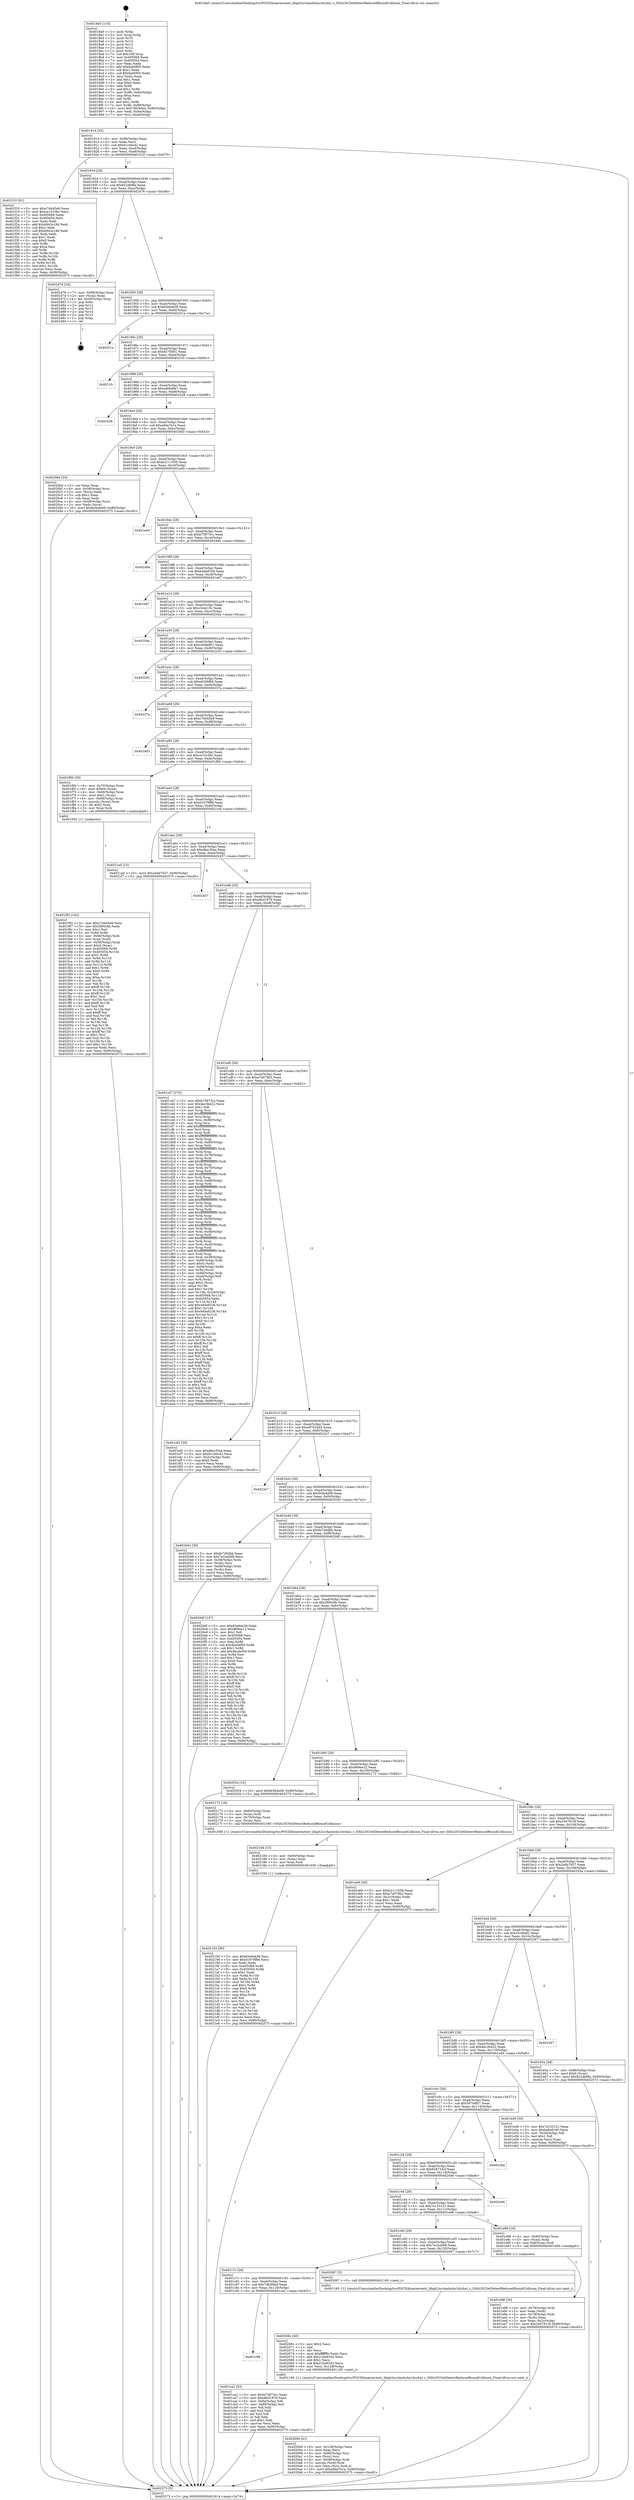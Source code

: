 digraph "0x4018a0" {
  label = "0x4018a0 (/mnt/c/Users/mathe/Desktop/tcc/POCII/binaries/extr_libgit2srchashsha1dcsha1.c_SHA1DCSetDetectReducedRoundCollision_Final-ollvm.out::main(0))"
  labelloc = "t"
  node[shape=record]

  Entry [label="",width=0.3,height=0.3,shape=circle,fillcolor=black,style=filled]
  "0x401914" [label="{
     0x401914 [32]\l
     | [instrs]\l
     &nbsp;&nbsp;0x401914 \<+6\>: mov -0x90(%rbp),%eax\l
     &nbsp;&nbsp;0x40191a \<+2\>: mov %eax,%ecx\l
     &nbsp;&nbsp;0x40191c \<+6\>: sub $0x81c40c42,%ecx\l
     &nbsp;&nbsp;0x401922 \<+6\>: mov %eax,-0xa4(%rbp)\l
     &nbsp;&nbsp;0x401928 \<+6\>: mov %ecx,-0xa8(%rbp)\l
     &nbsp;&nbsp;0x40192e \<+6\>: je 0000000000401f10 \<main+0x670\>\l
  }"]
  "0x401f10" [label="{
     0x401f10 [91]\l
     | [instrs]\l
     &nbsp;&nbsp;0x401f10 \<+5\>: mov $0xc7d445e9,%eax\l
     &nbsp;&nbsp;0x401f15 \<+5\>: mov $0xce1010bc,%ecx\l
     &nbsp;&nbsp;0x401f1a \<+7\>: mov 0x405068,%edx\l
     &nbsp;&nbsp;0x401f21 \<+7\>: mov 0x405054,%esi\l
     &nbsp;&nbsp;0x401f28 \<+2\>: mov %edx,%edi\l
     &nbsp;&nbsp;0x401f2a \<+6\>: add $0xb942e18d,%edi\l
     &nbsp;&nbsp;0x401f30 \<+3\>: sub $0x1,%edi\l
     &nbsp;&nbsp;0x401f33 \<+6\>: sub $0xb942e18d,%edi\l
     &nbsp;&nbsp;0x401f39 \<+3\>: imul %edi,%edx\l
     &nbsp;&nbsp;0x401f3c \<+3\>: and $0x1,%edx\l
     &nbsp;&nbsp;0x401f3f \<+3\>: cmp $0x0,%edx\l
     &nbsp;&nbsp;0x401f42 \<+4\>: sete %r8b\l
     &nbsp;&nbsp;0x401f46 \<+3\>: cmp $0xa,%esi\l
     &nbsp;&nbsp;0x401f49 \<+4\>: setl %r9b\l
     &nbsp;&nbsp;0x401f4d \<+3\>: mov %r8b,%r10b\l
     &nbsp;&nbsp;0x401f50 \<+3\>: and %r9b,%r10b\l
     &nbsp;&nbsp;0x401f53 \<+3\>: xor %r9b,%r8b\l
     &nbsp;&nbsp;0x401f56 \<+3\>: or %r8b,%r10b\l
     &nbsp;&nbsp;0x401f59 \<+4\>: test $0x1,%r10b\l
     &nbsp;&nbsp;0x401f5d \<+3\>: cmovne %ecx,%eax\l
     &nbsp;&nbsp;0x401f60 \<+6\>: mov %eax,-0x90(%rbp)\l
     &nbsp;&nbsp;0x401f66 \<+5\>: jmp 0000000000402575 \<main+0xcd5\>\l
  }"]
  "0x401934" [label="{
     0x401934 [28]\l
     | [instrs]\l
     &nbsp;&nbsp;0x401934 \<+5\>: jmp 0000000000401939 \<main+0x99\>\l
     &nbsp;&nbsp;0x401939 \<+6\>: mov -0xa4(%rbp),%eax\l
     &nbsp;&nbsp;0x40193f \<+5\>: sub $0x822dbf8a,%eax\l
     &nbsp;&nbsp;0x401944 \<+6\>: mov %eax,-0xac(%rbp)\l
     &nbsp;&nbsp;0x40194a \<+6\>: je 0000000000402476 \<main+0xbd6\>\l
  }"]
  Exit [label="",width=0.3,height=0.3,shape=circle,fillcolor=black,style=filled,peripheries=2]
  "0x402476" [label="{
     0x402476 [24]\l
     | [instrs]\l
     &nbsp;&nbsp;0x402476 \<+7\>: mov -0x88(%rbp),%rax\l
     &nbsp;&nbsp;0x40247d \<+2\>: mov (%rax),%eax\l
     &nbsp;&nbsp;0x40247f \<+4\>: lea -0x28(%rbp),%rsp\l
     &nbsp;&nbsp;0x402483 \<+1\>: pop %rbx\l
     &nbsp;&nbsp;0x402484 \<+2\>: pop %r12\l
     &nbsp;&nbsp;0x402486 \<+2\>: pop %r13\l
     &nbsp;&nbsp;0x402488 \<+2\>: pop %r14\l
     &nbsp;&nbsp;0x40248a \<+2\>: pop %r15\l
     &nbsp;&nbsp;0x40248c \<+1\>: pop %rbp\l
     &nbsp;&nbsp;0x40248d \<+1\>: ret\l
  }"]
  "0x401950" [label="{
     0x401950 [28]\l
     | [instrs]\l
     &nbsp;&nbsp;0x401950 \<+5\>: jmp 0000000000401955 \<main+0xb5\>\l
     &nbsp;&nbsp;0x401955 \<+6\>: mov -0xa4(%rbp),%eax\l
     &nbsp;&nbsp;0x40195b \<+5\>: sub $0x83e6da38,%eax\l
     &nbsp;&nbsp;0x401960 \<+6\>: mov %eax,-0xb0(%rbp)\l
     &nbsp;&nbsp;0x401966 \<+6\>: je 000000000040251a \<main+0xc7a\>\l
  }"]
  "0x402193" [label="{
     0x402193 [90]\l
     | [instrs]\l
     &nbsp;&nbsp;0x402193 \<+5\>: mov $0x83e6da38,%esi\l
     &nbsp;&nbsp;0x402198 \<+5\>: mov $0xd1979f88,%ecx\l
     &nbsp;&nbsp;0x40219d \<+2\>: xor %edx,%edx\l
     &nbsp;&nbsp;0x40219f \<+8\>: mov 0x405068,%r8d\l
     &nbsp;&nbsp;0x4021a7 \<+8\>: mov 0x405054,%r9d\l
     &nbsp;&nbsp;0x4021af \<+3\>: sub $0x1,%edx\l
     &nbsp;&nbsp;0x4021b2 \<+3\>: mov %r8d,%r10d\l
     &nbsp;&nbsp;0x4021b5 \<+3\>: add %edx,%r10d\l
     &nbsp;&nbsp;0x4021b8 \<+4\>: imul %r10d,%r8d\l
     &nbsp;&nbsp;0x4021bc \<+4\>: and $0x1,%r8d\l
     &nbsp;&nbsp;0x4021c0 \<+4\>: cmp $0x0,%r8d\l
     &nbsp;&nbsp;0x4021c4 \<+4\>: sete %r11b\l
     &nbsp;&nbsp;0x4021c8 \<+4\>: cmp $0xa,%r9d\l
     &nbsp;&nbsp;0x4021cc \<+3\>: setl %bl\l
     &nbsp;&nbsp;0x4021cf \<+3\>: mov %r11b,%r14b\l
     &nbsp;&nbsp;0x4021d2 \<+3\>: and %bl,%r14b\l
     &nbsp;&nbsp;0x4021d5 \<+3\>: xor %bl,%r11b\l
     &nbsp;&nbsp;0x4021d8 \<+3\>: or %r11b,%r14b\l
     &nbsp;&nbsp;0x4021db \<+4\>: test $0x1,%r14b\l
     &nbsp;&nbsp;0x4021df \<+3\>: cmovne %ecx,%esi\l
     &nbsp;&nbsp;0x4021e2 \<+6\>: mov %esi,-0x90(%rbp)\l
     &nbsp;&nbsp;0x4021e8 \<+5\>: jmp 0000000000402575 \<main+0xcd5\>\l
  }"]
  "0x40251a" [label="{
     0x40251a\l
  }", style=dashed]
  "0x40196c" [label="{
     0x40196c [28]\l
     | [instrs]\l
     &nbsp;&nbsp;0x40196c \<+5\>: jmp 0000000000401971 \<main+0xd1\>\l
     &nbsp;&nbsp;0x401971 \<+6\>: mov -0xa4(%rbp),%eax\l
     &nbsp;&nbsp;0x401977 \<+5\>: sub $0x927f3f01,%eax\l
     &nbsp;&nbsp;0x40197c \<+6\>: mov %eax,-0xb4(%rbp)\l
     &nbsp;&nbsp;0x401982 \<+6\>: je 00000000004021fc \<main+0x95c\>\l
  }"]
  "0x402184" [label="{
     0x402184 [15]\l
     | [instrs]\l
     &nbsp;&nbsp;0x402184 \<+4\>: mov -0x60(%rbp),%rax\l
     &nbsp;&nbsp;0x402188 \<+3\>: mov (%rax),%rax\l
     &nbsp;&nbsp;0x40218b \<+3\>: mov %rax,%rdi\l
     &nbsp;&nbsp;0x40218e \<+5\>: call 0000000000401030 \<free@plt\>\l
     | [calls]\l
     &nbsp;&nbsp;0x401030 \{1\} (unknown)\l
  }"]
  "0x4021fc" [label="{
     0x4021fc\l
  }", style=dashed]
  "0x401988" [label="{
     0x401988 [28]\l
     | [instrs]\l
     &nbsp;&nbsp;0x401988 \<+5\>: jmp 000000000040198d \<main+0xed\>\l
     &nbsp;&nbsp;0x40198d \<+6\>: mov -0xa4(%rbp),%eax\l
     &nbsp;&nbsp;0x401993 \<+5\>: sub $0xa46648e7,%eax\l
     &nbsp;&nbsp;0x401998 \<+6\>: mov %eax,-0xb8(%rbp)\l
     &nbsp;&nbsp;0x40199e \<+6\>: je 0000000000402428 \<main+0xb88\>\l
  }"]
  "0x402094" [label="{
     0x402094 [41]\l
     | [instrs]\l
     &nbsp;&nbsp;0x402094 \<+6\>: mov -0x128(%rbp),%ecx\l
     &nbsp;&nbsp;0x40209a \<+3\>: imul %eax,%ecx\l
     &nbsp;&nbsp;0x40209d \<+4\>: mov -0x60(%rbp),%rsi\l
     &nbsp;&nbsp;0x4020a1 \<+3\>: mov (%rsi),%rsi\l
     &nbsp;&nbsp;0x4020a4 \<+4\>: mov -0x58(%rbp),%rdi\l
     &nbsp;&nbsp;0x4020a8 \<+3\>: movslq (%rdi),%rdi\l
     &nbsp;&nbsp;0x4020ab \<+3\>: mov %ecx,(%rsi,%rdi,4)\l
     &nbsp;&nbsp;0x4020ae \<+10\>: movl $0xa9da7b1a,-0x90(%rbp)\l
     &nbsp;&nbsp;0x4020b8 \<+5\>: jmp 0000000000402575 \<main+0xcd5\>\l
  }"]
  "0x402428" [label="{
     0x402428\l
  }", style=dashed]
  "0x4019a4" [label="{
     0x4019a4 [28]\l
     | [instrs]\l
     &nbsp;&nbsp;0x4019a4 \<+5\>: jmp 00000000004019a9 \<main+0x109\>\l
     &nbsp;&nbsp;0x4019a9 \<+6\>: mov -0xa4(%rbp),%eax\l
     &nbsp;&nbsp;0x4019af \<+5\>: sub $0xa9da7b1a,%eax\l
     &nbsp;&nbsp;0x4019b4 \<+6\>: mov %eax,-0xbc(%rbp)\l
     &nbsp;&nbsp;0x4019ba \<+6\>: je 00000000004020bd \<main+0x81d\>\l
  }"]
  "0x40206c" [label="{
     0x40206c [40]\l
     | [instrs]\l
     &nbsp;&nbsp;0x40206c \<+5\>: mov $0x2,%ecx\l
     &nbsp;&nbsp;0x402071 \<+1\>: cltd\l
     &nbsp;&nbsp;0x402072 \<+2\>: idiv %ecx\l
     &nbsp;&nbsp;0x402074 \<+6\>: imul $0xfffffffe,%edx,%ecx\l
     &nbsp;&nbsp;0x40207a \<+6\>: add $0x21be9343,%ecx\l
     &nbsp;&nbsp;0x402080 \<+3\>: add $0x1,%ecx\l
     &nbsp;&nbsp;0x402083 \<+6\>: sub $0x21be9343,%ecx\l
     &nbsp;&nbsp;0x402089 \<+6\>: mov %ecx,-0x128(%rbp)\l
     &nbsp;&nbsp;0x40208f \<+5\>: call 0000000000401160 \<next_i\>\l
     | [calls]\l
     &nbsp;&nbsp;0x401160 \{1\} (/mnt/c/Users/mathe/Desktop/tcc/POCII/binaries/extr_libgit2srchashsha1dcsha1.c_SHA1DCSetDetectReducedRoundCollision_Final-ollvm.out::next_i)\l
  }"]
  "0x4020bd" [label="{
     0x4020bd [34]\l
     | [instrs]\l
     &nbsp;&nbsp;0x4020bd \<+2\>: xor %eax,%eax\l
     &nbsp;&nbsp;0x4020bf \<+4\>: mov -0x58(%rbp),%rcx\l
     &nbsp;&nbsp;0x4020c3 \<+2\>: mov (%rcx),%edx\l
     &nbsp;&nbsp;0x4020c5 \<+3\>: sub $0x1,%eax\l
     &nbsp;&nbsp;0x4020c8 \<+2\>: sub %eax,%edx\l
     &nbsp;&nbsp;0x4020ca \<+4\>: mov -0x58(%rbp),%rcx\l
     &nbsp;&nbsp;0x4020ce \<+2\>: mov %edx,(%rcx)\l
     &nbsp;&nbsp;0x4020d0 \<+10\>: movl $0xfe5b4e09,-0x90(%rbp)\l
     &nbsp;&nbsp;0x4020da \<+5\>: jmp 0000000000402575 \<main+0xcd5\>\l
  }"]
  "0x4019c0" [label="{
     0x4019c0 [28]\l
     | [instrs]\l
     &nbsp;&nbsp;0x4019c0 \<+5\>: jmp 00000000004019c5 \<main+0x125\>\l
     &nbsp;&nbsp;0x4019c5 \<+6\>: mov -0xa4(%rbp),%eax\l
     &nbsp;&nbsp;0x4019cb \<+5\>: sub $0xb211105b,%eax\l
     &nbsp;&nbsp;0x4019d0 \<+6\>: mov %eax,-0xc0(%rbp)\l
     &nbsp;&nbsp;0x4019d6 \<+6\>: je 0000000000401ed4 \<main+0x634\>\l
  }"]
  "0x401f92" [label="{
     0x401f92 [162]\l
     | [instrs]\l
     &nbsp;&nbsp;0x401f92 \<+5\>: mov $0xc7d445e9,%ecx\l
     &nbsp;&nbsp;0x401f97 \<+5\>: mov $0x3f00c8b,%edx\l
     &nbsp;&nbsp;0x401f9c \<+3\>: mov $0x1,%sil\l
     &nbsp;&nbsp;0x401f9f \<+3\>: xor %r8d,%r8d\l
     &nbsp;&nbsp;0x401fa2 \<+4\>: mov -0x60(%rbp),%rdi\l
     &nbsp;&nbsp;0x401fa6 \<+3\>: mov %rax,(%rdi)\l
     &nbsp;&nbsp;0x401fa9 \<+4\>: mov -0x58(%rbp),%rax\l
     &nbsp;&nbsp;0x401fad \<+6\>: movl $0x0,(%rax)\l
     &nbsp;&nbsp;0x401fb3 \<+8\>: mov 0x405068,%r9d\l
     &nbsp;&nbsp;0x401fbb \<+8\>: mov 0x405054,%r10d\l
     &nbsp;&nbsp;0x401fc3 \<+4\>: sub $0x1,%r8d\l
     &nbsp;&nbsp;0x401fc7 \<+3\>: mov %r9d,%r11d\l
     &nbsp;&nbsp;0x401fca \<+3\>: add %r8d,%r11d\l
     &nbsp;&nbsp;0x401fcd \<+4\>: imul %r11d,%r9d\l
     &nbsp;&nbsp;0x401fd1 \<+4\>: and $0x1,%r9d\l
     &nbsp;&nbsp;0x401fd5 \<+4\>: cmp $0x0,%r9d\l
     &nbsp;&nbsp;0x401fd9 \<+3\>: sete %bl\l
     &nbsp;&nbsp;0x401fdc \<+4\>: cmp $0xa,%r10d\l
     &nbsp;&nbsp;0x401fe0 \<+4\>: setl %r14b\l
     &nbsp;&nbsp;0x401fe4 \<+3\>: mov %bl,%r15b\l
     &nbsp;&nbsp;0x401fe7 \<+4\>: xor $0xff,%r15b\l
     &nbsp;&nbsp;0x401feb \<+3\>: mov %r14b,%r12b\l
     &nbsp;&nbsp;0x401fee \<+4\>: xor $0xff,%r12b\l
     &nbsp;&nbsp;0x401ff2 \<+4\>: xor $0x1,%sil\l
     &nbsp;&nbsp;0x401ff6 \<+3\>: mov %r15b,%r13b\l
     &nbsp;&nbsp;0x401ff9 \<+4\>: and $0xff,%r13b\l
     &nbsp;&nbsp;0x401ffd \<+3\>: and %sil,%bl\l
     &nbsp;&nbsp;0x402000 \<+3\>: mov %r12b,%al\l
     &nbsp;&nbsp;0x402003 \<+2\>: and $0xff,%al\l
     &nbsp;&nbsp;0x402005 \<+3\>: and %sil,%r14b\l
     &nbsp;&nbsp;0x402008 \<+3\>: or %bl,%r13b\l
     &nbsp;&nbsp;0x40200b \<+3\>: or %r14b,%al\l
     &nbsp;&nbsp;0x40200e \<+3\>: xor %al,%r13b\l
     &nbsp;&nbsp;0x402011 \<+3\>: or %r12b,%r15b\l
     &nbsp;&nbsp;0x402014 \<+4\>: xor $0xff,%r15b\l
     &nbsp;&nbsp;0x402018 \<+4\>: or $0x1,%sil\l
     &nbsp;&nbsp;0x40201c \<+3\>: and %sil,%r15b\l
     &nbsp;&nbsp;0x40201f \<+3\>: or %r15b,%r13b\l
     &nbsp;&nbsp;0x402022 \<+4\>: test $0x1,%r13b\l
     &nbsp;&nbsp;0x402026 \<+3\>: cmovne %edx,%ecx\l
     &nbsp;&nbsp;0x402029 \<+6\>: mov %ecx,-0x90(%rbp)\l
     &nbsp;&nbsp;0x40202f \<+5\>: jmp 0000000000402575 \<main+0xcd5\>\l
  }"]
  "0x401ed4" [label="{
     0x401ed4\l
  }", style=dashed]
  "0x4019dc" [label="{
     0x4019dc [28]\l
     | [instrs]\l
     &nbsp;&nbsp;0x4019dc \<+5\>: jmp 00000000004019e1 \<main+0x141\>\l
     &nbsp;&nbsp;0x4019e1 \<+6\>: mov -0xa4(%rbp),%eax\l
     &nbsp;&nbsp;0x4019e7 \<+5\>: sub $0xb75873cc,%eax\l
     &nbsp;&nbsp;0x4019ec \<+6\>: mov %eax,-0xc4(%rbp)\l
     &nbsp;&nbsp;0x4019f2 \<+6\>: je 000000000040248e \<main+0xbee\>\l
  }"]
  "0x401e98" [label="{
     0x401e98 [30]\l
     | [instrs]\l
     &nbsp;&nbsp;0x401e98 \<+4\>: mov -0x78(%rbp),%rdi\l
     &nbsp;&nbsp;0x401e9c \<+2\>: mov %eax,(%rdi)\l
     &nbsp;&nbsp;0x401e9e \<+4\>: mov -0x78(%rbp),%rdi\l
     &nbsp;&nbsp;0x401ea2 \<+2\>: mov (%rdi),%eax\l
     &nbsp;&nbsp;0x401ea4 \<+3\>: mov %eax,-0x2c(%rbp)\l
     &nbsp;&nbsp;0x401ea7 \<+10\>: movl $0x2447813f,-0x90(%rbp)\l
     &nbsp;&nbsp;0x401eb1 \<+5\>: jmp 0000000000402575 \<main+0xcd5\>\l
  }"]
  "0x40248e" [label="{
     0x40248e\l
  }", style=dashed]
  "0x4019f8" [label="{
     0x4019f8 [28]\l
     | [instrs]\l
     &nbsp;&nbsp;0x4019f8 \<+5\>: jmp 00000000004019fd \<main+0x15d\>\l
     &nbsp;&nbsp;0x4019fd \<+6\>: mov -0xa4(%rbp),%eax\l
     &nbsp;&nbsp;0x401a03 \<+5\>: sub $0xba8a8160,%eax\l
     &nbsp;&nbsp;0x401a08 \<+6\>: mov %eax,-0xc8(%rbp)\l
     &nbsp;&nbsp;0x401a0e \<+6\>: je 0000000000401e67 \<main+0x5c7\>\l
  }"]
  "0x4018a0" [label="{
     0x4018a0 [116]\l
     | [instrs]\l
     &nbsp;&nbsp;0x4018a0 \<+1\>: push %rbp\l
     &nbsp;&nbsp;0x4018a1 \<+3\>: mov %rsp,%rbp\l
     &nbsp;&nbsp;0x4018a4 \<+2\>: push %r15\l
     &nbsp;&nbsp;0x4018a6 \<+2\>: push %r14\l
     &nbsp;&nbsp;0x4018a8 \<+2\>: push %r13\l
     &nbsp;&nbsp;0x4018aa \<+2\>: push %r12\l
     &nbsp;&nbsp;0x4018ac \<+1\>: push %rbx\l
     &nbsp;&nbsp;0x4018ad \<+7\>: sub $0x108,%rsp\l
     &nbsp;&nbsp;0x4018b4 \<+7\>: mov 0x405068,%eax\l
     &nbsp;&nbsp;0x4018bb \<+7\>: mov 0x405054,%ecx\l
     &nbsp;&nbsp;0x4018c2 \<+2\>: mov %eax,%edx\l
     &nbsp;&nbsp;0x4018c4 \<+6\>: add $0x8a00f05,%edx\l
     &nbsp;&nbsp;0x4018ca \<+3\>: sub $0x1,%edx\l
     &nbsp;&nbsp;0x4018cd \<+6\>: sub $0x8a00f05,%edx\l
     &nbsp;&nbsp;0x4018d3 \<+3\>: imul %edx,%eax\l
     &nbsp;&nbsp;0x4018d6 \<+3\>: and $0x1,%eax\l
     &nbsp;&nbsp;0x4018d9 \<+3\>: cmp $0x0,%eax\l
     &nbsp;&nbsp;0x4018dc \<+4\>: sete %r8b\l
     &nbsp;&nbsp;0x4018e0 \<+4\>: and $0x1,%r8b\l
     &nbsp;&nbsp;0x4018e4 \<+7\>: mov %r8b,-0x8a(%rbp)\l
     &nbsp;&nbsp;0x4018eb \<+3\>: cmp $0xa,%ecx\l
     &nbsp;&nbsp;0x4018ee \<+4\>: setl %r8b\l
     &nbsp;&nbsp;0x4018f2 \<+4\>: and $0x1,%r8b\l
     &nbsp;&nbsp;0x4018f6 \<+7\>: mov %r8b,-0x89(%rbp)\l
     &nbsp;&nbsp;0x4018fd \<+10\>: movl $0x7dfc90ed,-0x90(%rbp)\l
     &nbsp;&nbsp;0x401907 \<+6\>: mov %edi,-0x94(%rbp)\l
     &nbsp;&nbsp;0x40190d \<+7\>: mov %rsi,-0xa0(%rbp)\l
  }"]
  "0x401e67" [label="{
     0x401e67\l
  }", style=dashed]
  "0x401a14" [label="{
     0x401a14 [28]\l
     | [instrs]\l
     &nbsp;&nbsp;0x401a14 \<+5\>: jmp 0000000000401a19 \<main+0x179\>\l
     &nbsp;&nbsp;0x401a19 \<+6\>: mov -0xa4(%rbp),%eax\l
     &nbsp;&nbsp;0x401a1f \<+5\>: sub $0xc3cdc15c,%eax\l
     &nbsp;&nbsp;0x401a24 \<+6\>: mov %eax,-0xcc(%rbp)\l
     &nbsp;&nbsp;0x401a2a \<+6\>: je 000000000040254a \<main+0xcaa\>\l
  }"]
  "0x402575" [label="{
     0x402575 [5]\l
     | [instrs]\l
     &nbsp;&nbsp;0x402575 \<+5\>: jmp 0000000000401914 \<main+0x74\>\l
  }"]
  "0x40254a" [label="{
     0x40254a\l
  }", style=dashed]
  "0x401a30" [label="{
     0x401a30 [28]\l
     | [instrs]\l
     &nbsp;&nbsp;0x401a30 \<+5\>: jmp 0000000000401a35 \<main+0x195\>\l
     &nbsp;&nbsp;0x401a35 \<+6\>: mov -0xa4(%rbp),%eax\l
     &nbsp;&nbsp;0x401a3b \<+5\>: sub $0xc449e661,%eax\l
     &nbsp;&nbsp;0x401a40 \<+6\>: mov %eax,-0xd0(%rbp)\l
     &nbsp;&nbsp;0x401a46 \<+6\>: je 0000000000402243 \<main+0x9a3\>\l
  }"]
  "0x401c98" [label="{
     0x401c98\l
  }", style=dashed]
  "0x402243" [label="{
     0x402243\l
  }", style=dashed]
  "0x401a4c" [label="{
     0x401a4c [28]\l
     | [instrs]\l
     &nbsp;&nbsp;0x401a4c \<+5\>: jmp 0000000000401a51 \<main+0x1b1\>\l
     &nbsp;&nbsp;0x401a51 \<+6\>: mov -0xa4(%rbp),%eax\l
     &nbsp;&nbsp;0x401a57 \<+5\>: sub $0xc6206f60,%eax\l
     &nbsp;&nbsp;0x401a5c \<+6\>: mov %eax,-0xd4(%rbp)\l
     &nbsp;&nbsp;0x401a62 \<+6\>: je 000000000040237a \<main+0xada\>\l
  }"]
  "0x401ca2" [label="{
     0x401ca2 [53]\l
     | [instrs]\l
     &nbsp;&nbsp;0x401ca2 \<+5\>: mov $0xb75873cc,%eax\l
     &nbsp;&nbsp;0x401ca7 \<+5\>: mov $0xd8cf1879,%ecx\l
     &nbsp;&nbsp;0x401cac \<+6\>: mov -0x8a(%rbp),%dl\l
     &nbsp;&nbsp;0x401cb2 \<+7\>: mov -0x89(%rbp),%sil\l
     &nbsp;&nbsp;0x401cb9 \<+3\>: mov %dl,%dil\l
     &nbsp;&nbsp;0x401cbc \<+3\>: and %sil,%dil\l
     &nbsp;&nbsp;0x401cbf \<+3\>: xor %sil,%dl\l
     &nbsp;&nbsp;0x401cc2 \<+3\>: or %dl,%dil\l
     &nbsp;&nbsp;0x401cc5 \<+4\>: test $0x1,%dil\l
     &nbsp;&nbsp;0x401cc9 \<+3\>: cmovne %ecx,%eax\l
     &nbsp;&nbsp;0x401ccc \<+6\>: mov %eax,-0x90(%rbp)\l
     &nbsp;&nbsp;0x401cd2 \<+5\>: jmp 0000000000402575 \<main+0xcd5\>\l
  }"]
  "0x40237a" [label="{
     0x40237a\l
  }", style=dashed]
  "0x401a68" [label="{
     0x401a68 [28]\l
     | [instrs]\l
     &nbsp;&nbsp;0x401a68 \<+5\>: jmp 0000000000401a6d \<main+0x1cd\>\l
     &nbsp;&nbsp;0x401a6d \<+6\>: mov -0xa4(%rbp),%eax\l
     &nbsp;&nbsp;0x401a73 \<+5\>: sub $0xc7d445e9,%eax\l
     &nbsp;&nbsp;0x401a78 \<+6\>: mov %eax,-0xd8(%rbp)\l
     &nbsp;&nbsp;0x401a7e \<+6\>: je 00000000004024d3 \<main+0xc33\>\l
  }"]
  "0x401c7c" [label="{
     0x401c7c [28]\l
     | [instrs]\l
     &nbsp;&nbsp;0x401c7c \<+5\>: jmp 0000000000401c81 \<main+0x3e1\>\l
     &nbsp;&nbsp;0x401c81 \<+6\>: mov -0xa4(%rbp),%eax\l
     &nbsp;&nbsp;0x401c87 \<+5\>: sub $0x7dfc90ed,%eax\l
     &nbsp;&nbsp;0x401c8c \<+6\>: mov %eax,-0x124(%rbp)\l
     &nbsp;&nbsp;0x401c92 \<+6\>: je 0000000000401ca2 \<main+0x402\>\l
  }"]
  "0x4024d3" [label="{
     0x4024d3\l
  }", style=dashed]
  "0x401a84" [label="{
     0x401a84 [28]\l
     | [instrs]\l
     &nbsp;&nbsp;0x401a84 \<+5\>: jmp 0000000000401a89 \<main+0x1e9\>\l
     &nbsp;&nbsp;0x401a89 \<+6\>: mov -0xa4(%rbp),%eax\l
     &nbsp;&nbsp;0x401a8f \<+5\>: sub $0xce1010bc,%eax\l
     &nbsp;&nbsp;0x401a94 \<+6\>: mov %eax,-0xdc(%rbp)\l
     &nbsp;&nbsp;0x401a9a \<+6\>: je 0000000000401f6b \<main+0x6cb\>\l
  }"]
  "0x402067" [label="{
     0x402067 [5]\l
     | [instrs]\l
     &nbsp;&nbsp;0x402067 \<+5\>: call 0000000000401160 \<next_i\>\l
     | [calls]\l
     &nbsp;&nbsp;0x401160 \{1\} (/mnt/c/Users/mathe/Desktop/tcc/POCII/binaries/extr_libgit2srchashsha1dcsha1.c_SHA1DCSetDetectReducedRoundCollision_Final-ollvm.out::next_i)\l
  }"]
  "0x401f6b" [label="{
     0x401f6b [39]\l
     | [instrs]\l
     &nbsp;&nbsp;0x401f6b \<+4\>: mov -0x70(%rbp),%rax\l
     &nbsp;&nbsp;0x401f6f \<+6\>: movl $0x64,(%rax)\l
     &nbsp;&nbsp;0x401f75 \<+4\>: mov -0x68(%rbp),%rax\l
     &nbsp;&nbsp;0x401f79 \<+6\>: movl $0x1,(%rax)\l
     &nbsp;&nbsp;0x401f7f \<+4\>: mov -0x68(%rbp),%rax\l
     &nbsp;&nbsp;0x401f83 \<+3\>: movslq (%rax),%rax\l
     &nbsp;&nbsp;0x401f86 \<+4\>: shl $0x2,%rax\l
     &nbsp;&nbsp;0x401f8a \<+3\>: mov %rax,%rdi\l
     &nbsp;&nbsp;0x401f8d \<+5\>: call 0000000000401050 \<malloc@plt\>\l
     | [calls]\l
     &nbsp;&nbsp;0x401050 \{1\} (unknown)\l
  }"]
  "0x401aa0" [label="{
     0x401aa0 [28]\l
     | [instrs]\l
     &nbsp;&nbsp;0x401aa0 \<+5\>: jmp 0000000000401aa5 \<main+0x205\>\l
     &nbsp;&nbsp;0x401aa5 \<+6\>: mov -0xa4(%rbp),%eax\l
     &nbsp;&nbsp;0x401aab \<+5\>: sub $0xd1979f88,%eax\l
     &nbsp;&nbsp;0x401ab0 \<+6\>: mov %eax,-0xe0(%rbp)\l
     &nbsp;&nbsp;0x401ab6 \<+6\>: je 00000000004021ed \<main+0x94d\>\l
  }"]
  "0x401c60" [label="{
     0x401c60 [28]\l
     | [instrs]\l
     &nbsp;&nbsp;0x401c60 \<+5\>: jmp 0000000000401c65 \<main+0x3c5\>\l
     &nbsp;&nbsp;0x401c65 \<+6\>: mov -0xa4(%rbp),%eax\l
     &nbsp;&nbsp;0x401c6b \<+5\>: sub $0x7a1ba568,%eax\l
     &nbsp;&nbsp;0x401c70 \<+6\>: mov %eax,-0x120(%rbp)\l
     &nbsp;&nbsp;0x401c76 \<+6\>: je 0000000000402067 \<main+0x7c7\>\l
  }"]
  "0x4021ed" [label="{
     0x4021ed [15]\l
     | [instrs]\l
     &nbsp;&nbsp;0x4021ed \<+10\>: movl $0x2e4b7b57,-0x90(%rbp)\l
     &nbsp;&nbsp;0x4021f7 \<+5\>: jmp 0000000000402575 \<main+0xcd5\>\l
  }"]
  "0x401abc" [label="{
     0x401abc [28]\l
     | [instrs]\l
     &nbsp;&nbsp;0x401abc \<+5\>: jmp 0000000000401ac1 \<main+0x221\>\l
     &nbsp;&nbsp;0x401ac1 \<+6\>: mov -0xa4(%rbp),%eax\l
     &nbsp;&nbsp;0x401ac7 \<+5\>: sub $0xd8a1f2ea,%eax\l
     &nbsp;&nbsp;0x401acc \<+6\>: mov %eax,-0xe4(%rbp)\l
     &nbsp;&nbsp;0x401ad2 \<+6\>: je 0000000000402437 \<main+0xb97\>\l
  }"]
  "0x401e88" [label="{
     0x401e88 [16]\l
     | [instrs]\l
     &nbsp;&nbsp;0x401e88 \<+4\>: mov -0x80(%rbp),%rax\l
     &nbsp;&nbsp;0x401e8c \<+3\>: mov (%rax),%rax\l
     &nbsp;&nbsp;0x401e8f \<+4\>: mov 0x8(%rax),%rdi\l
     &nbsp;&nbsp;0x401e93 \<+5\>: call 0000000000401060 \<atoi@plt\>\l
     | [calls]\l
     &nbsp;&nbsp;0x401060 \{1\} (unknown)\l
  }"]
  "0x402437" [label="{
     0x402437\l
  }", style=dashed]
  "0x401ad8" [label="{
     0x401ad8 [28]\l
     | [instrs]\l
     &nbsp;&nbsp;0x401ad8 \<+5\>: jmp 0000000000401add \<main+0x23d\>\l
     &nbsp;&nbsp;0x401add \<+6\>: mov -0xa4(%rbp),%eax\l
     &nbsp;&nbsp;0x401ae3 \<+5\>: sub $0xd8cf1879,%eax\l
     &nbsp;&nbsp;0x401ae8 \<+6\>: mov %eax,-0xe8(%rbp)\l
     &nbsp;&nbsp;0x401aee \<+6\>: je 0000000000401cd7 \<main+0x437\>\l
  }"]
  "0x401c44" [label="{
     0x401c44 [28]\l
     | [instrs]\l
     &nbsp;&nbsp;0x401c44 \<+5\>: jmp 0000000000401c49 \<main+0x3a9\>\l
     &nbsp;&nbsp;0x401c49 \<+6\>: mov -0xa4(%rbp),%eax\l
     &nbsp;&nbsp;0x401c4f \<+5\>: sub $0x7a153121,%eax\l
     &nbsp;&nbsp;0x401c54 \<+6\>: mov %eax,-0x11c(%rbp)\l
     &nbsp;&nbsp;0x401c5a \<+6\>: je 0000000000401e88 \<main+0x5e8\>\l
  }"]
  "0x401cd7" [label="{
     0x401cd7 [370]\l
     | [instrs]\l
     &nbsp;&nbsp;0x401cd7 \<+5\>: mov $0xb75873cc,%eax\l
     &nbsp;&nbsp;0x401cdc \<+5\>: mov $0x4ec3b422,%ecx\l
     &nbsp;&nbsp;0x401ce1 \<+2\>: mov $0x1,%dl\l
     &nbsp;&nbsp;0x401ce3 \<+3\>: mov %rsp,%rsi\l
     &nbsp;&nbsp;0x401ce6 \<+4\>: add $0xfffffffffffffff0,%rsi\l
     &nbsp;&nbsp;0x401cea \<+3\>: mov %rsi,%rsp\l
     &nbsp;&nbsp;0x401ced \<+7\>: mov %rsi,-0x88(%rbp)\l
     &nbsp;&nbsp;0x401cf4 \<+3\>: mov %rsp,%rsi\l
     &nbsp;&nbsp;0x401cf7 \<+4\>: add $0xfffffffffffffff0,%rsi\l
     &nbsp;&nbsp;0x401cfb \<+3\>: mov %rsi,%rsp\l
     &nbsp;&nbsp;0x401cfe \<+3\>: mov %rsp,%rdi\l
     &nbsp;&nbsp;0x401d01 \<+4\>: add $0xfffffffffffffff0,%rdi\l
     &nbsp;&nbsp;0x401d05 \<+3\>: mov %rdi,%rsp\l
     &nbsp;&nbsp;0x401d08 \<+4\>: mov %rdi,-0x80(%rbp)\l
     &nbsp;&nbsp;0x401d0c \<+3\>: mov %rsp,%rdi\l
     &nbsp;&nbsp;0x401d0f \<+4\>: add $0xfffffffffffffff0,%rdi\l
     &nbsp;&nbsp;0x401d13 \<+3\>: mov %rdi,%rsp\l
     &nbsp;&nbsp;0x401d16 \<+4\>: mov %rdi,-0x78(%rbp)\l
     &nbsp;&nbsp;0x401d1a \<+3\>: mov %rsp,%rdi\l
     &nbsp;&nbsp;0x401d1d \<+4\>: add $0xfffffffffffffff0,%rdi\l
     &nbsp;&nbsp;0x401d21 \<+3\>: mov %rdi,%rsp\l
     &nbsp;&nbsp;0x401d24 \<+4\>: mov %rdi,-0x70(%rbp)\l
     &nbsp;&nbsp;0x401d28 \<+3\>: mov %rsp,%rdi\l
     &nbsp;&nbsp;0x401d2b \<+4\>: add $0xfffffffffffffff0,%rdi\l
     &nbsp;&nbsp;0x401d2f \<+3\>: mov %rdi,%rsp\l
     &nbsp;&nbsp;0x401d32 \<+4\>: mov %rdi,-0x68(%rbp)\l
     &nbsp;&nbsp;0x401d36 \<+3\>: mov %rsp,%rdi\l
     &nbsp;&nbsp;0x401d39 \<+4\>: add $0xfffffffffffffff0,%rdi\l
     &nbsp;&nbsp;0x401d3d \<+3\>: mov %rdi,%rsp\l
     &nbsp;&nbsp;0x401d40 \<+4\>: mov %rdi,-0x60(%rbp)\l
     &nbsp;&nbsp;0x401d44 \<+3\>: mov %rsp,%rdi\l
     &nbsp;&nbsp;0x401d47 \<+4\>: add $0xfffffffffffffff0,%rdi\l
     &nbsp;&nbsp;0x401d4b \<+3\>: mov %rdi,%rsp\l
     &nbsp;&nbsp;0x401d4e \<+4\>: mov %rdi,-0x58(%rbp)\l
     &nbsp;&nbsp;0x401d52 \<+3\>: mov %rsp,%rdi\l
     &nbsp;&nbsp;0x401d55 \<+4\>: add $0xfffffffffffffff0,%rdi\l
     &nbsp;&nbsp;0x401d59 \<+3\>: mov %rdi,%rsp\l
     &nbsp;&nbsp;0x401d5c \<+4\>: mov %rdi,-0x50(%rbp)\l
     &nbsp;&nbsp;0x401d60 \<+3\>: mov %rsp,%rdi\l
     &nbsp;&nbsp;0x401d63 \<+4\>: add $0xfffffffffffffff0,%rdi\l
     &nbsp;&nbsp;0x401d67 \<+3\>: mov %rdi,%rsp\l
     &nbsp;&nbsp;0x401d6a \<+4\>: mov %rdi,-0x48(%rbp)\l
     &nbsp;&nbsp;0x401d6e \<+3\>: mov %rsp,%rdi\l
     &nbsp;&nbsp;0x401d71 \<+4\>: add $0xfffffffffffffff0,%rdi\l
     &nbsp;&nbsp;0x401d75 \<+3\>: mov %rdi,%rsp\l
     &nbsp;&nbsp;0x401d78 \<+4\>: mov %rdi,-0x40(%rbp)\l
     &nbsp;&nbsp;0x401d7c \<+3\>: mov %rsp,%rdi\l
     &nbsp;&nbsp;0x401d7f \<+4\>: add $0xfffffffffffffff0,%rdi\l
     &nbsp;&nbsp;0x401d83 \<+3\>: mov %rdi,%rsp\l
     &nbsp;&nbsp;0x401d86 \<+4\>: mov %rdi,-0x38(%rbp)\l
     &nbsp;&nbsp;0x401d8a \<+7\>: mov -0x88(%rbp),%rdi\l
     &nbsp;&nbsp;0x401d91 \<+6\>: movl $0x0,(%rdi)\l
     &nbsp;&nbsp;0x401d97 \<+7\>: mov -0x94(%rbp),%r8d\l
     &nbsp;&nbsp;0x401d9e \<+3\>: mov %r8d,(%rsi)\l
     &nbsp;&nbsp;0x401da1 \<+4\>: mov -0x80(%rbp),%rdi\l
     &nbsp;&nbsp;0x401da5 \<+7\>: mov -0xa0(%rbp),%r9\l
     &nbsp;&nbsp;0x401dac \<+3\>: mov %r9,(%rdi)\l
     &nbsp;&nbsp;0x401daf \<+3\>: cmpl $0x2,(%rsi)\l
     &nbsp;&nbsp;0x401db2 \<+4\>: setne %r10b\l
     &nbsp;&nbsp;0x401db6 \<+4\>: and $0x1,%r10b\l
     &nbsp;&nbsp;0x401dba \<+4\>: mov %r10b,-0x2d(%rbp)\l
     &nbsp;&nbsp;0x401dbe \<+8\>: mov 0x405068,%r11d\l
     &nbsp;&nbsp;0x401dc6 \<+7\>: mov 0x405054,%ebx\l
     &nbsp;&nbsp;0x401dcd \<+3\>: mov %r11d,%r14d\l
     &nbsp;&nbsp;0x401dd0 \<+7\>: add $0x440a9236,%r14d\l
     &nbsp;&nbsp;0x401dd7 \<+4\>: sub $0x1,%r14d\l
     &nbsp;&nbsp;0x401ddb \<+7\>: sub $0x440a9236,%r14d\l
     &nbsp;&nbsp;0x401de2 \<+4\>: imul %r14d,%r11d\l
     &nbsp;&nbsp;0x401de6 \<+4\>: and $0x1,%r11d\l
     &nbsp;&nbsp;0x401dea \<+4\>: cmp $0x0,%r11d\l
     &nbsp;&nbsp;0x401dee \<+4\>: sete %r10b\l
     &nbsp;&nbsp;0x401df2 \<+3\>: cmp $0xa,%ebx\l
     &nbsp;&nbsp;0x401df5 \<+4\>: setl %r15b\l
     &nbsp;&nbsp;0x401df9 \<+3\>: mov %r10b,%r12b\l
     &nbsp;&nbsp;0x401dfc \<+4\>: xor $0xff,%r12b\l
     &nbsp;&nbsp;0x401e00 \<+3\>: mov %r15b,%r13b\l
     &nbsp;&nbsp;0x401e03 \<+4\>: xor $0xff,%r13b\l
     &nbsp;&nbsp;0x401e07 \<+3\>: xor $0x1,%dl\l
     &nbsp;&nbsp;0x401e0a \<+3\>: mov %r12b,%sil\l
     &nbsp;&nbsp;0x401e0d \<+4\>: and $0xff,%sil\l
     &nbsp;&nbsp;0x401e11 \<+3\>: and %dl,%r10b\l
     &nbsp;&nbsp;0x401e14 \<+3\>: mov %r13b,%dil\l
     &nbsp;&nbsp;0x401e17 \<+4\>: and $0xff,%dil\l
     &nbsp;&nbsp;0x401e1b \<+3\>: and %dl,%r15b\l
     &nbsp;&nbsp;0x401e1e \<+3\>: or %r10b,%sil\l
     &nbsp;&nbsp;0x401e21 \<+3\>: or %r15b,%dil\l
     &nbsp;&nbsp;0x401e24 \<+3\>: xor %dil,%sil\l
     &nbsp;&nbsp;0x401e27 \<+3\>: or %r13b,%r12b\l
     &nbsp;&nbsp;0x401e2a \<+4\>: xor $0xff,%r12b\l
     &nbsp;&nbsp;0x401e2e \<+3\>: or $0x1,%dl\l
     &nbsp;&nbsp;0x401e31 \<+3\>: and %dl,%r12b\l
     &nbsp;&nbsp;0x401e34 \<+3\>: or %r12b,%sil\l
     &nbsp;&nbsp;0x401e37 \<+4\>: test $0x1,%sil\l
     &nbsp;&nbsp;0x401e3b \<+3\>: cmovne %ecx,%eax\l
     &nbsp;&nbsp;0x401e3e \<+6\>: mov %eax,-0x90(%rbp)\l
     &nbsp;&nbsp;0x401e44 \<+5\>: jmp 0000000000402575 \<main+0xcd5\>\l
  }"]
  "0x401af4" [label="{
     0x401af4 [28]\l
     | [instrs]\l
     &nbsp;&nbsp;0x401af4 \<+5\>: jmp 0000000000401af9 \<main+0x259\>\l
     &nbsp;&nbsp;0x401af9 \<+6\>: mov -0xa4(%rbp),%eax\l
     &nbsp;&nbsp;0x401aff \<+5\>: sub $0xe7a078b2,%eax\l
     &nbsp;&nbsp;0x401b04 \<+6\>: mov %eax,-0xec(%rbp)\l
     &nbsp;&nbsp;0x401b0a \<+6\>: je 0000000000401ef2 \<main+0x652\>\l
  }"]
  "0x402446" [label="{
     0x402446\l
  }", style=dashed]
  "0x401ef2" [label="{
     0x401ef2 [30]\l
     | [instrs]\l
     &nbsp;&nbsp;0x401ef2 \<+5\>: mov $0xd8a1f2ea,%eax\l
     &nbsp;&nbsp;0x401ef7 \<+5\>: mov $0x81c40c42,%ecx\l
     &nbsp;&nbsp;0x401efc \<+3\>: mov -0x2c(%rbp),%edx\l
     &nbsp;&nbsp;0x401eff \<+3\>: cmp $0x0,%edx\l
     &nbsp;&nbsp;0x401f02 \<+3\>: cmove %ecx,%eax\l
     &nbsp;&nbsp;0x401f05 \<+6\>: mov %eax,-0x90(%rbp)\l
     &nbsp;&nbsp;0x401f0b \<+5\>: jmp 0000000000402575 \<main+0xcd5\>\l
  }"]
  "0x401b10" [label="{
     0x401b10 [28]\l
     | [instrs]\l
     &nbsp;&nbsp;0x401b10 \<+5\>: jmp 0000000000401b15 \<main+0x275\>\l
     &nbsp;&nbsp;0x401b15 \<+6\>: mov -0xa4(%rbp),%eax\l
     &nbsp;&nbsp;0x401b1b \<+5\>: sub $0xe8702445,%eax\l
     &nbsp;&nbsp;0x401b20 \<+6\>: mov %eax,-0xf0(%rbp)\l
     &nbsp;&nbsp;0x401b26 \<+6\>: je 00000000004022e7 \<main+0xa47\>\l
  }"]
  "0x401c28" [label="{
     0x401c28 [28]\l
     | [instrs]\l
     &nbsp;&nbsp;0x401c28 \<+5\>: jmp 0000000000401c2d \<main+0x38d\>\l
     &nbsp;&nbsp;0x401c2d \<+6\>: mov -0xa4(%rbp),%eax\l
     &nbsp;&nbsp;0x401c33 \<+5\>: sub $0x628734cf,%eax\l
     &nbsp;&nbsp;0x401c38 \<+6\>: mov %eax,-0x118(%rbp)\l
     &nbsp;&nbsp;0x401c3e \<+6\>: je 0000000000402446 \<main+0xba6\>\l
  }"]
  "0x4022e7" [label="{
     0x4022e7\l
  }", style=dashed]
  "0x401b2c" [label="{
     0x401b2c [28]\l
     | [instrs]\l
     &nbsp;&nbsp;0x401b2c \<+5\>: jmp 0000000000401b31 \<main+0x291\>\l
     &nbsp;&nbsp;0x401b31 \<+6\>: mov -0xa4(%rbp),%eax\l
     &nbsp;&nbsp;0x401b37 \<+5\>: sub $0xfe5b4e09,%eax\l
     &nbsp;&nbsp;0x401b3c \<+6\>: mov %eax,-0xf4(%rbp)\l
     &nbsp;&nbsp;0x401b42 \<+6\>: je 0000000000402043 \<main+0x7a3\>\l
  }"]
  "0x4022bd" [label="{
     0x4022bd\l
  }", style=dashed]
  "0x402043" [label="{
     0x402043 [36]\l
     | [instrs]\l
     &nbsp;&nbsp;0x402043 \<+5\>: mov $0xfe726dbb,%eax\l
     &nbsp;&nbsp;0x402048 \<+5\>: mov $0x7a1ba568,%ecx\l
     &nbsp;&nbsp;0x40204d \<+4\>: mov -0x58(%rbp),%rdx\l
     &nbsp;&nbsp;0x402051 \<+2\>: mov (%rdx),%esi\l
     &nbsp;&nbsp;0x402053 \<+4\>: mov -0x68(%rbp),%rdx\l
     &nbsp;&nbsp;0x402057 \<+2\>: cmp (%rdx),%esi\l
     &nbsp;&nbsp;0x402059 \<+3\>: cmovl %ecx,%eax\l
     &nbsp;&nbsp;0x40205c \<+6\>: mov %eax,-0x90(%rbp)\l
     &nbsp;&nbsp;0x402062 \<+5\>: jmp 0000000000402575 \<main+0xcd5\>\l
  }"]
  "0x401b48" [label="{
     0x401b48 [28]\l
     | [instrs]\l
     &nbsp;&nbsp;0x401b48 \<+5\>: jmp 0000000000401b4d \<main+0x2ad\>\l
     &nbsp;&nbsp;0x401b4d \<+6\>: mov -0xa4(%rbp),%eax\l
     &nbsp;&nbsp;0x401b53 \<+5\>: sub $0xfe726dbb,%eax\l
     &nbsp;&nbsp;0x401b58 \<+6\>: mov %eax,-0xf8(%rbp)\l
     &nbsp;&nbsp;0x401b5e \<+6\>: je 00000000004020df \<main+0x83f\>\l
  }"]
  "0x401c0c" [label="{
     0x401c0c [28]\l
     | [instrs]\l
     &nbsp;&nbsp;0x401c0c \<+5\>: jmp 0000000000401c11 \<main+0x371\>\l
     &nbsp;&nbsp;0x401c11 \<+6\>: mov -0xa4(%rbp),%eax\l
     &nbsp;&nbsp;0x401c17 \<+5\>: sub $0x5670dfc7,%eax\l
     &nbsp;&nbsp;0x401c1c \<+6\>: mov %eax,-0x114(%rbp)\l
     &nbsp;&nbsp;0x401c22 \<+6\>: je 00000000004022bd \<main+0xa1d\>\l
  }"]
  "0x4020df" [label="{
     0x4020df [147]\l
     | [instrs]\l
     &nbsp;&nbsp;0x4020df \<+5\>: mov $0x83e6da38,%eax\l
     &nbsp;&nbsp;0x4020e4 \<+5\>: mov $0x969ee12,%ecx\l
     &nbsp;&nbsp;0x4020e9 \<+2\>: mov $0x1,%dl\l
     &nbsp;&nbsp;0x4020eb \<+7\>: mov 0x405068,%esi\l
     &nbsp;&nbsp;0x4020f2 \<+7\>: mov 0x405054,%edi\l
     &nbsp;&nbsp;0x4020f9 \<+3\>: mov %esi,%r8d\l
     &nbsp;&nbsp;0x4020fc \<+7\>: sub $0x4bcdef59,%r8d\l
     &nbsp;&nbsp;0x402103 \<+4\>: sub $0x1,%r8d\l
     &nbsp;&nbsp;0x402107 \<+7\>: add $0x4bcdef59,%r8d\l
     &nbsp;&nbsp;0x40210e \<+4\>: imul %r8d,%esi\l
     &nbsp;&nbsp;0x402112 \<+3\>: and $0x1,%esi\l
     &nbsp;&nbsp;0x402115 \<+3\>: cmp $0x0,%esi\l
     &nbsp;&nbsp;0x402118 \<+4\>: sete %r9b\l
     &nbsp;&nbsp;0x40211c \<+3\>: cmp $0xa,%edi\l
     &nbsp;&nbsp;0x40211f \<+4\>: setl %r10b\l
     &nbsp;&nbsp;0x402123 \<+3\>: mov %r9b,%r11b\l
     &nbsp;&nbsp;0x402126 \<+4\>: xor $0xff,%r11b\l
     &nbsp;&nbsp;0x40212a \<+3\>: mov %r10b,%bl\l
     &nbsp;&nbsp;0x40212d \<+3\>: xor $0xff,%bl\l
     &nbsp;&nbsp;0x402130 \<+3\>: xor $0x0,%dl\l
     &nbsp;&nbsp;0x402133 \<+3\>: mov %r11b,%r14b\l
     &nbsp;&nbsp;0x402136 \<+4\>: and $0x0,%r14b\l
     &nbsp;&nbsp;0x40213a \<+3\>: and %dl,%r9b\l
     &nbsp;&nbsp;0x40213d \<+3\>: mov %bl,%r15b\l
     &nbsp;&nbsp;0x402140 \<+4\>: and $0x0,%r15b\l
     &nbsp;&nbsp;0x402144 \<+3\>: and %dl,%r10b\l
     &nbsp;&nbsp;0x402147 \<+3\>: or %r9b,%r14b\l
     &nbsp;&nbsp;0x40214a \<+3\>: or %r10b,%r15b\l
     &nbsp;&nbsp;0x40214d \<+3\>: xor %r15b,%r14b\l
     &nbsp;&nbsp;0x402150 \<+3\>: or %bl,%r11b\l
     &nbsp;&nbsp;0x402153 \<+4\>: xor $0xff,%r11b\l
     &nbsp;&nbsp;0x402157 \<+3\>: or $0x0,%dl\l
     &nbsp;&nbsp;0x40215a \<+3\>: and %dl,%r11b\l
     &nbsp;&nbsp;0x40215d \<+3\>: or %r11b,%r14b\l
     &nbsp;&nbsp;0x402160 \<+4\>: test $0x1,%r14b\l
     &nbsp;&nbsp;0x402164 \<+3\>: cmovne %ecx,%eax\l
     &nbsp;&nbsp;0x402167 \<+6\>: mov %eax,-0x90(%rbp)\l
     &nbsp;&nbsp;0x40216d \<+5\>: jmp 0000000000402575 \<main+0xcd5\>\l
  }"]
  "0x401b64" [label="{
     0x401b64 [28]\l
     | [instrs]\l
     &nbsp;&nbsp;0x401b64 \<+5\>: jmp 0000000000401b69 \<main+0x2c9\>\l
     &nbsp;&nbsp;0x401b69 \<+6\>: mov -0xa4(%rbp),%eax\l
     &nbsp;&nbsp;0x401b6f \<+5\>: sub $0x3f00c8b,%eax\l
     &nbsp;&nbsp;0x401b74 \<+6\>: mov %eax,-0xfc(%rbp)\l
     &nbsp;&nbsp;0x401b7a \<+6\>: je 0000000000402034 \<main+0x794\>\l
  }"]
  "0x401e49" [label="{
     0x401e49 [30]\l
     | [instrs]\l
     &nbsp;&nbsp;0x401e49 \<+5\>: mov $0x7a153121,%eax\l
     &nbsp;&nbsp;0x401e4e \<+5\>: mov $0xba8a8160,%ecx\l
     &nbsp;&nbsp;0x401e53 \<+3\>: mov -0x2d(%rbp),%dl\l
     &nbsp;&nbsp;0x401e56 \<+3\>: test $0x1,%dl\l
     &nbsp;&nbsp;0x401e59 \<+3\>: cmovne %ecx,%eax\l
     &nbsp;&nbsp;0x401e5c \<+6\>: mov %eax,-0x90(%rbp)\l
     &nbsp;&nbsp;0x401e62 \<+5\>: jmp 0000000000402575 \<main+0xcd5\>\l
  }"]
  "0x402034" [label="{
     0x402034 [15]\l
     | [instrs]\l
     &nbsp;&nbsp;0x402034 \<+10\>: movl $0xfe5b4e09,-0x90(%rbp)\l
     &nbsp;&nbsp;0x40203e \<+5\>: jmp 0000000000402575 \<main+0xcd5\>\l
  }"]
  "0x401b80" [label="{
     0x401b80 [28]\l
     | [instrs]\l
     &nbsp;&nbsp;0x401b80 \<+5\>: jmp 0000000000401b85 \<main+0x2e5\>\l
     &nbsp;&nbsp;0x401b85 \<+6\>: mov -0xa4(%rbp),%eax\l
     &nbsp;&nbsp;0x401b8b \<+5\>: sub $0x969ee12,%eax\l
     &nbsp;&nbsp;0x401b90 \<+6\>: mov %eax,-0x100(%rbp)\l
     &nbsp;&nbsp;0x401b96 \<+6\>: je 0000000000402172 \<main+0x8d2\>\l
  }"]
  "0x401bf0" [label="{
     0x401bf0 [28]\l
     | [instrs]\l
     &nbsp;&nbsp;0x401bf0 \<+5\>: jmp 0000000000401bf5 \<main+0x355\>\l
     &nbsp;&nbsp;0x401bf5 \<+6\>: mov -0xa4(%rbp),%eax\l
     &nbsp;&nbsp;0x401bfb \<+5\>: sub $0x4ec3b422,%eax\l
     &nbsp;&nbsp;0x401c00 \<+6\>: mov %eax,-0x110(%rbp)\l
     &nbsp;&nbsp;0x401c06 \<+6\>: je 0000000000401e49 \<main+0x5a9\>\l
  }"]
  "0x402172" [label="{
     0x402172 [18]\l
     | [instrs]\l
     &nbsp;&nbsp;0x402172 \<+4\>: mov -0x60(%rbp),%rax\l
     &nbsp;&nbsp;0x402176 \<+3\>: mov (%rax),%rdi\l
     &nbsp;&nbsp;0x402179 \<+4\>: mov -0x70(%rbp),%rax\l
     &nbsp;&nbsp;0x40217d \<+2\>: mov (%rax),%esi\l
     &nbsp;&nbsp;0x40217f \<+5\>: call 0000000000401590 \<SHA1DCSetDetectReducedRoundCollision\>\l
     | [calls]\l
     &nbsp;&nbsp;0x401590 \{1\} (/mnt/c/Users/mathe/Desktop/tcc/POCII/binaries/extr_libgit2srchashsha1dcsha1.c_SHA1DCSetDetectReducedRoundCollision_Final-ollvm.out::SHA1DCSetDetectReducedRoundCollision)\l
  }"]
  "0x401b9c" [label="{
     0x401b9c [28]\l
     | [instrs]\l
     &nbsp;&nbsp;0x401b9c \<+5\>: jmp 0000000000401ba1 \<main+0x301\>\l
     &nbsp;&nbsp;0x401ba1 \<+6\>: mov -0xa4(%rbp),%eax\l
     &nbsp;&nbsp;0x401ba7 \<+5\>: sub $0x2447813f,%eax\l
     &nbsp;&nbsp;0x401bac \<+6\>: mov %eax,-0x104(%rbp)\l
     &nbsp;&nbsp;0x401bb2 \<+6\>: je 0000000000401eb6 \<main+0x616\>\l
  }"]
  "0x402267" [label="{
     0x402267\l
  }", style=dashed]
  "0x401eb6" [label="{
     0x401eb6 [30]\l
     | [instrs]\l
     &nbsp;&nbsp;0x401eb6 \<+5\>: mov $0xb211105b,%eax\l
     &nbsp;&nbsp;0x401ebb \<+5\>: mov $0xe7a078b2,%ecx\l
     &nbsp;&nbsp;0x401ec0 \<+3\>: mov -0x2c(%rbp),%edx\l
     &nbsp;&nbsp;0x401ec3 \<+3\>: cmp $0x1,%edx\l
     &nbsp;&nbsp;0x401ec6 \<+3\>: cmovl %ecx,%eax\l
     &nbsp;&nbsp;0x401ec9 \<+6\>: mov %eax,-0x90(%rbp)\l
     &nbsp;&nbsp;0x401ecf \<+5\>: jmp 0000000000402575 \<main+0xcd5\>\l
  }"]
  "0x401bb8" [label="{
     0x401bb8 [28]\l
     | [instrs]\l
     &nbsp;&nbsp;0x401bb8 \<+5\>: jmp 0000000000401bbd \<main+0x31d\>\l
     &nbsp;&nbsp;0x401bbd \<+6\>: mov -0xa4(%rbp),%eax\l
     &nbsp;&nbsp;0x401bc3 \<+5\>: sub $0x2e4b7b57,%eax\l
     &nbsp;&nbsp;0x401bc8 \<+6\>: mov %eax,-0x108(%rbp)\l
     &nbsp;&nbsp;0x401bce \<+6\>: je 000000000040245a \<main+0xbba\>\l
  }"]
  "0x401bd4" [label="{
     0x401bd4 [28]\l
     | [instrs]\l
     &nbsp;&nbsp;0x401bd4 \<+5\>: jmp 0000000000401bd9 \<main+0x339\>\l
     &nbsp;&nbsp;0x401bd9 \<+6\>: mov -0xa4(%rbp),%eax\l
     &nbsp;&nbsp;0x401bdf \<+5\>: sub $0x35c0baf1,%eax\l
     &nbsp;&nbsp;0x401be4 \<+6\>: mov %eax,-0x10c(%rbp)\l
     &nbsp;&nbsp;0x401bea \<+6\>: je 0000000000402267 \<main+0x9c7\>\l
  }"]
  "0x40245a" [label="{
     0x40245a [28]\l
     | [instrs]\l
     &nbsp;&nbsp;0x40245a \<+7\>: mov -0x88(%rbp),%rax\l
     &nbsp;&nbsp;0x402461 \<+6\>: movl $0x0,(%rax)\l
     &nbsp;&nbsp;0x402467 \<+10\>: movl $0x822dbf8a,-0x90(%rbp)\l
     &nbsp;&nbsp;0x402471 \<+5\>: jmp 0000000000402575 \<main+0xcd5\>\l
  }"]
  Entry -> "0x4018a0" [label=" 1"]
  "0x401914" -> "0x401f10" [label=" 1"]
  "0x401914" -> "0x401934" [label=" 17"]
  "0x402476" -> Exit [label=" 1"]
  "0x401934" -> "0x402476" [label=" 1"]
  "0x401934" -> "0x401950" [label=" 16"]
  "0x40245a" -> "0x402575" [label=" 1"]
  "0x401950" -> "0x40251a" [label=" 0"]
  "0x401950" -> "0x40196c" [label=" 16"]
  "0x4021ed" -> "0x402575" [label=" 1"]
  "0x40196c" -> "0x4021fc" [label=" 0"]
  "0x40196c" -> "0x401988" [label=" 16"]
  "0x402193" -> "0x402575" [label=" 1"]
  "0x401988" -> "0x402428" [label=" 0"]
  "0x401988" -> "0x4019a4" [label=" 16"]
  "0x402184" -> "0x402193" [label=" 1"]
  "0x4019a4" -> "0x4020bd" [label=" 1"]
  "0x4019a4" -> "0x4019c0" [label=" 15"]
  "0x402172" -> "0x402184" [label=" 1"]
  "0x4019c0" -> "0x401ed4" [label=" 0"]
  "0x4019c0" -> "0x4019dc" [label=" 15"]
  "0x4020df" -> "0x402575" [label=" 1"]
  "0x4019dc" -> "0x40248e" [label=" 0"]
  "0x4019dc" -> "0x4019f8" [label=" 15"]
  "0x4020bd" -> "0x402575" [label=" 1"]
  "0x4019f8" -> "0x401e67" [label=" 0"]
  "0x4019f8" -> "0x401a14" [label=" 15"]
  "0x40206c" -> "0x402094" [label=" 1"]
  "0x401a14" -> "0x40254a" [label=" 0"]
  "0x401a14" -> "0x401a30" [label=" 15"]
  "0x402067" -> "0x40206c" [label=" 1"]
  "0x401a30" -> "0x402243" [label=" 0"]
  "0x401a30" -> "0x401a4c" [label=" 15"]
  "0x402043" -> "0x402575" [label=" 2"]
  "0x401a4c" -> "0x40237a" [label=" 0"]
  "0x401a4c" -> "0x401a68" [label=" 15"]
  "0x402034" -> "0x402575" [label=" 1"]
  "0x401a68" -> "0x4024d3" [label=" 0"]
  "0x401a68" -> "0x401a84" [label=" 15"]
  "0x401f6b" -> "0x401f92" [label=" 1"]
  "0x401a84" -> "0x401f6b" [label=" 1"]
  "0x401a84" -> "0x401aa0" [label=" 14"]
  "0x401f10" -> "0x402575" [label=" 1"]
  "0x401aa0" -> "0x4021ed" [label=" 1"]
  "0x401aa0" -> "0x401abc" [label=" 13"]
  "0x401eb6" -> "0x402575" [label=" 1"]
  "0x401abc" -> "0x402437" [label=" 0"]
  "0x401abc" -> "0x401ad8" [label=" 13"]
  "0x401e98" -> "0x402575" [label=" 1"]
  "0x401ad8" -> "0x401cd7" [label=" 1"]
  "0x401ad8" -> "0x401af4" [label=" 12"]
  "0x401e49" -> "0x402575" [label=" 1"]
  "0x401af4" -> "0x401ef2" [label=" 1"]
  "0x401af4" -> "0x401b10" [label=" 11"]
  "0x401cd7" -> "0x402575" [label=" 1"]
  "0x401b10" -> "0x4022e7" [label=" 0"]
  "0x401b10" -> "0x401b2c" [label=" 11"]
  "0x402575" -> "0x401914" [label=" 17"]
  "0x401b2c" -> "0x402043" [label=" 2"]
  "0x401b2c" -> "0x401b48" [label=" 9"]
  "0x4018a0" -> "0x401914" [label=" 1"]
  "0x401b48" -> "0x4020df" [label=" 1"]
  "0x401b48" -> "0x401b64" [label=" 8"]
  "0x401c7c" -> "0x401c98" [label=" 0"]
  "0x401b64" -> "0x402034" [label=" 1"]
  "0x401b64" -> "0x401b80" [label=" 7"]
  "0x401c7c" -> "0x401ca2" [label=" 1"]
  "0x401b80" -> "0x402172" [label=" 1"]
  "0x401b80" -> "0x401b9c" [label=" 6"]
  "0x401c60" -> "0x401c7c" [label=" 1"]
  "0x401b9c" -> "0x401eb6" [label=" 1"]
  "0x401b9c" -> "0x401bb8" [label=" 5"]
  "0x401c60" -> "0x402067" [label=" 1"]
  "0x401bb8" -> "0x40245a" [label=" 1"]
  "0x401bb8" -> "0x401bd4" [label=" 4"]
  "0x401ef2" -> "0x402575" [label=" 1"]
  "0x401bd4" -> "0x402267" [label=" 0"]
  "0x401bd4" -> "0x401bf0" [label=" 4"]
  "0x401f92" -> "0x402575" [label=" 1"]
  "0x401bf0" -> "0x401e49" [label=" 1"]
  "0x401bf0" -> "0x401c0c" [label=" 3"]
  "0x401ca2" -> "0x402575" [label=" 1"]
  "0x401c0c" -> "0x4022bd" [label=" 0"]
  "0x401c0c" -> "0x401c28" [label=" 3"]
  "0x402094" -> "0x402575" [label=" 1"]
  "0x401c28" -> "0x402446" [label=" 0"]
  "0x401c28" -> "0x401c44" [label=" 3"]
  "0x401e88" -> "0x401e98" [label=" 1"]
  "0x401c44" -> "0x401e88" [label=" 1"]
  "0x401c44" -> "0x401c60" [label=" 2"]
}
